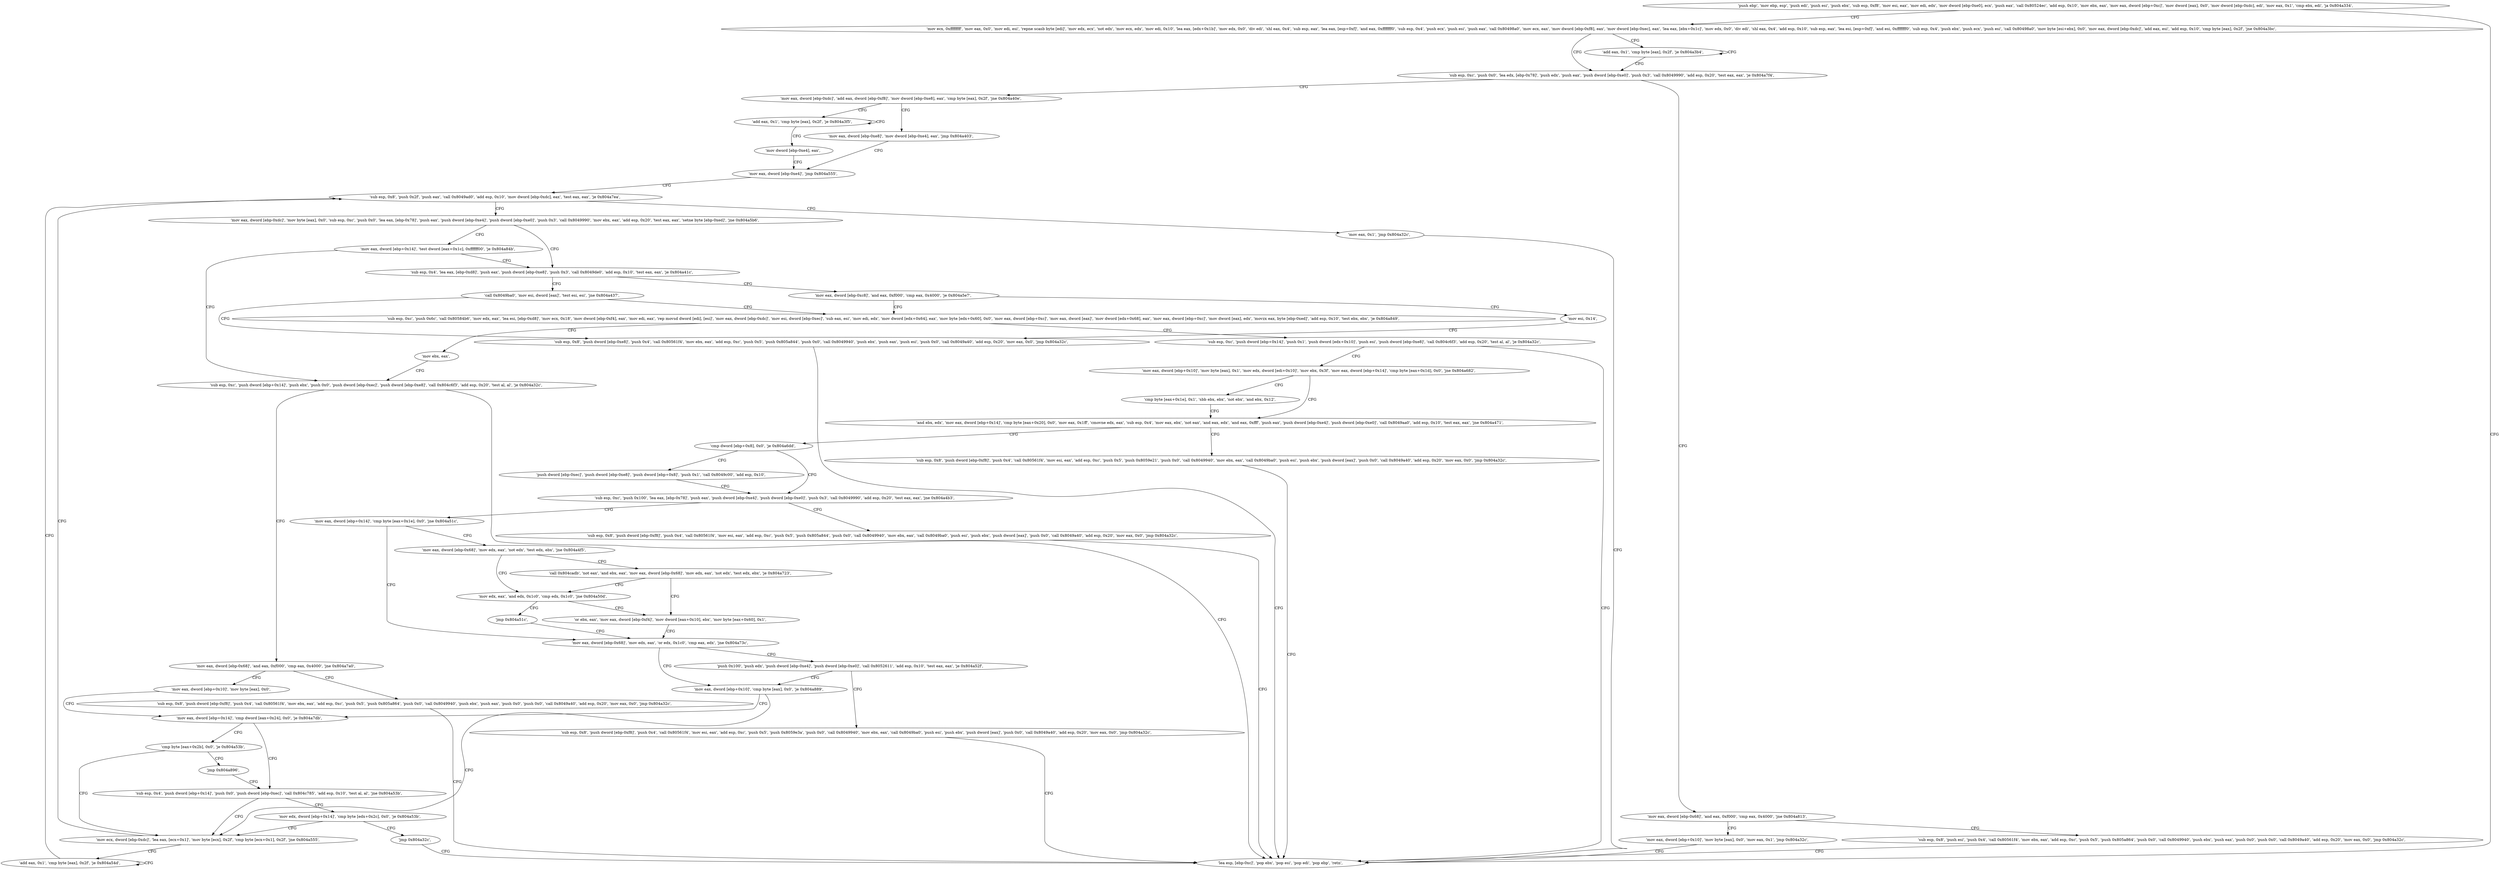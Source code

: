 digraph "func" {
"134521587" [label = "'push ebp', 'mov ebp, esp', 'push edi', 'push esi', 'push ebx', 'sub esp, 0xf8', 'mov esi, eax', 'mov edi, edx', 'mov dword [ebp-0xe0], ecx', 'push eax', 'call 0x80524ec', 'add esp, 0x10', 'mov ebx, eax', 'mov eax, dword [ebp+0xc]', 'mov dword [eax], 0x0', 'mov dword [ebp-0xdc], edi', 'mov eax, 0x1', 'cmp ebx, edi', 'ja 0x804a334', " ]
"134521652" [label = "'mov ecx, 0xffffffff', 'mov eax, 0x0', 'mov edi, esi', 'repne scasb byte [edi]', 'mov edx, ecx', 'not edx', 'mov ecx, edx', 'mov edi, 0x10', 'lea eax, [edx+0x1b]', 'mov edx, 0x0', 'div edi', 'shl eax, 0x4', 'sub esp, eax', 'lea eax, [esp+0xf]', 'and eax, 0xfffffff0', 'sub esp, 0x4', 'push ecx', 'push esi', 'push eax', 'call 0x80498a0', 'mov ecx, eax', 'mov dword [ebp-0xf8], eax', 'mov dword [ebp-0xec], eax', 'lea eax, [ebx+0x1c]', 'mov edx, 0x0', 'div edi', 'shl eax, 0x4', 'add esp, 0x10', 'sub esp, eax', 'lea esi, [esp+0xf]', 'and esi, 0xfffffff0', 'sub esp, 0x4', 'push ebx', 'push ecx', 'push esi', 'call 0x80498a0', 'mov byte [esi+ebx], 0x0', 'mov eax, dword [ebp-0xdc]', 'add eax, esi', 'add esp, 0x10', 'cmp byte [eax], 0x2f', 'jne 0x804a3bc', " ]
"134521644" [label = "'lea esp, [ebp-0xc]', 'pop ebx', 'pop esi', 'pop edi', 'pop ebp', 'retn', " ]
"134521788" [label = "'sub esp, 0xc', 'push 0x0', 'lea edx, [ebp-0x78]', 'push edx', 'push eax', 'push dword [ebp-0xe0]', 'push 0x3', 'call 0x8049990', 'add esp, 0x20', 'test eax, eax', 'je 0x804a7f4', " ]
"134521780" [label = "'add eax, 0x1', 'cmp byte [eax], 0x2f', 'je 0x804a3b4', " ]
"134522868" [label = "'mov eax, dword [ebp-0x68]', 'and eax, 0xf000', 'cmp eax, 0x4000', 'jne 0x804a813', " ]
"134521822" [label = "'mov eax, dword [ebp-0xdc]', 'add eax, dword [ebp-0xf8]', 'mov dword [ebp-0xe8], eax', 'cmp byte [eax], 0x2f', 'jne 0x804a40e', " ]
"134522899" [label = "'sub esp, 0x8', 'push esi', 'push 0x4', 'call 0x80561f4', 'mov ebx, eax', 'add esp, 0xc', 'push 0x5', 'push 0x805a864', 'push 0x0', 'call 0x8049940', 'push ebx', 'push eax', 'push 0x0', 'push 0x0', 'call 0x8049a40', 'add esp, 0x20', 'mov eax, 0x0', 'jmp 0x804a32c', " ]
"134522883" [label = "'mov eax, dword [ebp+0x10]', 'mov byte [eax], 0x0', 'mov eax, 0x1', 'jmp 0x804a32c', " ]
"134521870" [label = "'mov eax, dword [ebp-0xe8]', 'mov dword [ebp-0xe4], eax', 'jmp 0x804a403', " ]
"134521845" [label = "'add eax, 0x1', 'cmp byte [eax], 0x2f', 'je 0x804a3f5', " ]
"134521859" [label = "'mov eax, dword [ebp-0xe4]', 'jmp 0x804a555', " ]
"134521853" [label = "'mov dword [ebp-0xe4], eax', " ]
"134522197" [label = "'sub esp, 0x8', 'push 0x2f', 'push eax', 'call 0x8049ad0', 'add esp, 0x10', 'mov dword [ebp-0xdc], eax', 'test eax, eax', 'je 0x804a7ea', " ]
"134522858" [label = "'mov eax, 0x1', 'jmp 0x804a32c', " ]
"134522225" [label = "'mov eax, dword [ebp-0xdc]', 'mov byte [eax], 0x0', 'sub esp, 0xc', 'push 0x0', 'lea eax, [ebp-0x78]', 'push eax', 'push dword [ebp-0xe4]', 'push dword [ebp-0xe0]', 'push 0x3', 'call 0x8049990', 'mov ebx, eax', 'add esp, 0x20', 'test eax, eax', 'setne byte [ebp-0xed]', 'jne 0x804a5b6', " ]
"134522294" [label = "'sub esp, 0x4', 'lea eax, [ebp-0xd8]', 'push eax', 'push dword [ebp-0xe8]', 'push 0x3', 'call 0x8049de0', 'add esp, 0x10', 'test eax, eax', 'je 0x804a41c', " ]
"134522278" [label = "'mov eax, dword [ebp+0x14]', 'test dword [eax+0x1c], 0xffffff00', 'je 0x804a84b', " ]
"134521884" [label = "'mov eax, dword [ebp-0xc8]', 'and eax, 0xf000', 'cmp eax, 0x4000', 'je 0x804a5e7', " ]
"134522328" [label = "'call 0x8049ba0', 'mov esi, dword [eax]', 'test esi, esi', 'jne 0x804a437', " ]
"134522955" [label = "'sub esp, 0xc', 'push dword [ebp+0x14]', 'push ebx', 'push 0x0', 'push dword [ebp-0xec]', 'push dword [ebp-0xe8]', 'call 0x804c6f3', 'add esp, 0x20', 'test al, al', 'je 0x804a32c', " ]
"134522343" [label = "'sub esp, 0xc', 'push 0x6c', 'call 0x80584b6', 'mov edx, eax', 'lea esi, [ebp-0xd8]', 'mov ecx, 0x18', 'mov dword [ebp-0xf4], eax', 'mov edi, eax', 'rep movsd dword [edi], [esi]', 'mov eax, dword [ebp-0xdc]', 'mov esi, dword [ebp-0xec]', 'sub eax, esi', 'mov edi, edx', 'mov dword [edx+0x64], eax', 'mov byte [edx+0x60], 0x0', 'mov eax, dword [ebp+0xc]', 'mov eax, dword [eax]', 'mov dword [edx+0x68], eax', 'mov eax, dword [ebp+0xc]', 'mov dword [eax], edx', 'movzx eax, byte [ebp-0xed]', 'add esp, 0x10', 'test ebx, ebx', 'je 0x804a849', " ]
"134521906" [label = "'mov esi, 0x14', " ]
"134521911" [label = "'sub esp, 0x8', 'push dword [ebp-0xe8]', 'push 0x4', 'call 0x80561f4', 'mov ebx, eax', 'add esp, 0xc', 'push 0x5', 'push 0x805a844', 'push 0x0', 'call 0x8049940', 'push ebx', 'push eax', 'push esi', 'push 0x0', 'call 0x8049a40', 'add esp, 0x20', 'mov eax, 0x0', 'jmp 0x804a32c', " ]
"134522992" [label = "'mov eax, dword [ebp-0x68]', 'and eax, 0xf000', 'cmp eax, 0x4000', 'jne 0x804a7a0', " ]
"134522953" [label = "'mov ebx, eax', " ]
"134522430" [label = "'sub esp, 0xc', 'push dword [ebp+0x14]', 'push 0x1', 'push dword [edx+0x10]', 'push esi', 'push dword [ebp-0xe8]', 'call 0x804c6f3', 'add esp, 0x20', 'test al, al', 'je 0x804a32c', " ]
"134522784" [label = "'sub esp, 0x8', 'push dword [ebp-0xf8]', 'push 0x4', 'call 0x80561f4', 'mov ebx, eax', 'add esp, 0xc', 'push 0x5', 'push 0x805a864', 'push 0x0', 'call 0x8049940', 'push ebx', 'push eax', 'push 0x0', 'push 0x0', 'call 0x8049a40', 'add esp, 0x20', 'mov eax, 0x0', 'jmp 0x804a32c', " ]
"134523011" [label = "'mov eax, dword [ebp+0x10]', 'mov byte [eax], 0x0', " ]
"134522464" [label = "'mov eax, dword [ebp+0x10]', 'mov byte [eax], 0x1', 'mov edx, dword [edi+0x10]', 'mov ebx, 0x3f', 'mov eax, dword [ebp+0x14]', 'cmp byte [eax+0x1d], 0x0', 'jne 0x804a682', " ]
"134523017" [label = "'mov eax, dword [ebp+0x14]', 'cmp dword [eax+0x24], 0x0', 'je 0x804a7db', " ]
"134522498" [label = "'and ebx, edx', 'mov eax, dword [ebp+0x14]', 'cmp byte [eax+0x20], 0x0', 'mov eax, 0x1ff', 'cmovne edx, eax', 'sub esp, 0x4', 'mov eax, ebx', 'not eax', 'and eax, edx', 'and eax, 0xfff', 'push eax', 'push dword [ebp-0xe4]', 'push dword [ebp-0xe0]', 'call 0x8049aa0', 'add esp, 0x10', 'test eax, eax', 'jne 0x804a471', " ]
"134522487" [label = "'cmp byte [eax+0x1e], 0x1', 'sbb ebx, ebx', 'not ebx', 'and ebx, 0x12', " ]
"134522843" [label = "'cmp byte [eax+0x2b], 0x0', 'je 0x804a53b', " ]
"134522171" [label = "'mov ecx, dword [ebp-0xdc]', 'lea eax, [ecx+0x1]', 'mov byte [ecx], 0x2f', 'cmp byte [ecx+0x1], 0x2f', 'jne 0x804a555', " ]
"134522853" [label = "'jmp 0x804a896', " ]
"134523030" [label = "'sub esp, 0x4', 'push dword [ebp+0x14]', 'push 0x0', 'push dword [ebp-0xec]', 'call 0x804c785', 'add esp, 0x10', 'test al, al', 'jne 0x804a53b', " ]
"134523060" [label = "'mov edx, dword [ebp+0x14]', 'cmp byte [edx+0x2c], 0x0', 'je 0x804a53b', " ]
"134521969" [label = "'sub esp, 0x8', 'push dword [ebp-0xf8]', 'push 0x4', 'call 0x80561f4', 'mov esi, eax', 'add esp, 0xc', 'push 0x5', 'push 0x8059e21', 'push 0x0', 'call 0x8049940', 'mov ebx, eax', 'call 0x8049ba0', 'push esi', 'push ebx', 'push dword [eax]', 'push 0x0', 'call 0x8049a40', 'add esp, 0x20', 'mov eax, 0x0', 'jmp 0x804a32c', " ]
"134522558" [label = "'cmp dword [ebp+0x8], 0x0', 'je 0x804a6dd', " ]
"134522189" [label = "'add eax, 0x1', 'cmp byte [eax], 0x2f', 'je 0x804a54d', " ]
"134523073" [label = "'jmp 0x804a32c', " ]
"134522589" [label = "'sub esp, 0xc', 'push 0x100', 'lea eax, [ebp-0x78]', 'push eax', 'push dword [ebp-0xe4]', 'push dword [ebp-0xe0]', 'push 0x3', 'call 0x8049990', 'add esp, 0x20', 'test eax, eax', 'jne 0x804a4b3', " ]
"134522564" [label = "'push dword [ebp-0xec]', 'push dword [ebp-0xe8]', 'push dword [ebp+0x8]', 'push 0x1', 'call 0x8049c00', 'add esp, 0x10', " ]
"134522035" [label = "'sub esp, 0x8', 'push dword [ebp-0xf8]', 'push 0x4', 'call 0x80561f4', 'mov esi, eax', 'add esp, 0xc', 'push 0x5', 'push 0x805a844', 'push 0x0', 'call 0x8049940', 'mov ebx, eax', 'call 0x8049ba0', 'push esi', 'push ebx', 'push dword [eax]', 'push 0x0', 'call 0x8049a40', 'add esp, 0x20', 'mov eax, 0x0', 'jmp 0x804a32c', " ]
"134522631" [label = "'mov eax, dword [ebp+0x14]', 'cmp byte [eax+0x1e], 0x0', 'jne 0x804a51c', " ]
"134522140" [label = "'mov eax, dword [ebp-0x68]', 'mov edx, eax', 'or edx, 0x1c0', 'cmp eax, edx', 'jne 0x804a73c', " ]
"134522644" [label = "'mov eax, dword [ebp-0x68]', 'mov edx, eax', 'not edx', 'test edx, ebx', 'jne 0x804a4f5', " ]
"134522684" [label = "'push 0x100', 'push edx', 'push dword [ebp-0xe4]', 'push dword [ebp-0xe0]', 'call 0x8052611', 'add esp, 0x10', 'test eax, eax', 'je 0x804a52f', " ]
"134522159" [label = "'mov eax, dword [ebp+0x10]', 'cmp byte [eax], 0x0', 'je 0x804a889', " ]
"134522101" [label = "'call 0x804cadb', 'not eax', 'and ebx, eax', 'mov eax, dword [ebp-0x68]', 'mov edx, eax', 'not edx', 'test edx, ebx', 'je 0x804a723', " ]
"134522659" [label = "'mov edx, eax', 'and edx, 0x1c0', 'cmp edx, 0x1c0', 'jne 0x804a50d', " ]
"134522718" [label = "'sub esp, 0x8', 'push dword [ebp-0xf8]', 'push 0x4', 'call 0x80561f4', 'mov esi, eax', 'add esp, 0xc', 'push 0x5', 'push 0x8059e3a', 'push 0x0', 'call 0x8049940', 'mov ebx, eax', 'call 0x8049ba0', 'push esi', 'push ebx', 'push dword [eax]', 'push 0x0', 'call 0x8049a40', 'add esp, 0x20', 'mov eax, 0x0', 'jmp 0x804a32c', " ]
"134522125" [label = "'or ebx, eax', 'mov eax, dword [ebp-0xf4]', 'mov dword [eax+0x10], ebx', 'mov byte [eax+0x60], 0x1', " ]
"134522679" [label = "'jmp 0x804a51c', " ]
"134521587" -> "134521652" [ label = "CFG" ]
"134521587" -> "134521644" [ label = "CFG" ]
"134521652" -> "134521788" [ label = "CFG" ]
"134521652" -> "134521780" [ label = "CFG" ]
"134521788" -> "134522868" [ label = "CFG" ]
"134521788" -> "134521822" [ label = "CFG" ]
"134521780" -> "134521780" [ label = "CFG" ]
"134521780" -> "134521788" [ label = "CFG" ]
"134522868" -> "134522899" [ label = "CFG" ]
"134522868" -> "134522883" [ label = "CFG" ]
"134521822" -> "134521870" [ label = "CFG" ]
"134521822" -> "134521845" [ label = "CFG" ]
"134522899" -> "134521644" [ label = "CFG" ]
"134522883" -> "134521644" [ label = "CFG" ]
"134521870" -> "134521859" [ label = "CFG" ]
"134521845" -> "134521845" [ label = "CFG" ]
"134521845" -> "134521853" [ label = "CFG" ]
"134521859" -> "134522197" [ label = "CFG" ]
"134521853" -> "134521859" [ label = "CFG" ]
"134522197" -> "134522858" [ label = "CFG" ]
"134522197" -> "134522225" [ label = "CFG" ]
"134522858" -> "134521644" [ label = "CFG" ]
"134522225" -> "134522294" [ label = "CFG" ]
"134522225" -> "134522278" [ label = "CFG" ]
"134522294" -> "134521884" [ label = "CFG" ]
"134522294" -> "134522328" [ label = "CFG" ]
"134522278" -> "134522955" [ label = "CFG" ]
"134522278" -> "134522294" [ label = "CFG" ]
"134521884" -> "134522343" [ label = "CFG" ]
"134521884" -> "134521906" [ label = "CFG" ]
"134522328" -> "134521911" [ label = "CFG" ]
"134522328" -> "134522343" [ label = "CFG" ]
"134522955" -> "134521644" [ label = "CFG" ]
"134522955" -> "134522992" [ label = "CFG" ]
"134522343" -> "134522953" [ label = "CFG" ]
"134522343" -> "134522430" [ label = "CFG" ]
"134521906" -> "134521911" [ label = "CFG" ]
"134521911" -> "134521644" [ label = "CFG" ]
"134522992" -> "134522784" [ label = "CFG" ]
"134522992" -> "134523011" [ label = "CFG" ]
"134522953" -> "134522955" [ label = "CFG" ]
"134522430" -> "134521644" [ label = "CFG" ]
"134522430" -> "134522464" [ label = "CFG" ]
"134522784" -> "134521644" [ label = "CFG" ]
"134523011" -> "134523017" [ label = "CFG" ]
"134522464" -> "134522498" [ label = "CFG" ]
"134522464" -> "134522487" [ label = "CFG" ]
"134523017" -> "134522843" [ label = "CFG" ]
"134523017" -> "134523030" [ label = "CFG" ]
"134522498" -> "134521969" [ label = "CFG" ]
"134522498" -> "134522558" [ label = "CFG" ]
"134522487" -> "134522498" [ label = "CFG" ]
"134522843" -> "134522171" [ label = "CFG" ]
"134522843" -> "134522853" [ label = "CFG" ]
"134522171" -> "134522197" [ label = "CFG" ]
"134522171" -> "134522189" [ label = "CFG" ]
"134522853" -> "134523030" [ label = "CFG" ]
"134523030" -> "134522171" [ label = "CFG" ]
"134523030" -> "134523060" [ label = "CFG" ]
"134523060" -> "134522171" [ label = "CFG" ]
"134523060" -> "134523073" [ label = "CFG" ]
"134521969" -> "134521644" [ label = "CFG" ]
"134522558" -> "134522589" [ label = "CFG" ]
"134522558" -> "134522564" [ label = "CFG" ]
"134522189" -> "134522189" [ label = "CFG" ]
"134522189" -> "134522197" [ label = "CFG" ]
"134523073" -> "134521644" [ label = "CFG" ]
"134522589" -> "134522035" [ label = "CFG" ]
"134522589" -> "134522631" [ label = "CFG" ]
"134522564" -> "134522589" [ label = "CFG" ]
"134522035" -> "134521644" [ label = "CFG" ]
"134522631" -> "134522140" [ label = "CFG" ]
"134522631" -> "134522644" [ label = "CFG" ]
"134522140" -> "134522684" [ label = "CFG" ]
"134522140" -> "134522159" [ label = "CFG" ]
"134522644" -> "134522101" [ label = "CFG" ]
"134522644" -> "134522659" [ label = "CFG" ]
"134522684" -> "134522159" [ label = "CFG" ]
"134522684" -> "134522718" [ label = "CFG" ]
"134522159" -> "134523017" [ label = "CFG" ]
"134522159" -> "134522171" [ label = "CFG" ]
"134522101" -> "134522659" [ label = "CFG" ]
"134522101" -> "134522125" [ label = "CFG" ]
"134522659" -> "134522125" [ label = "CFG" ]
"134522659" -> "134522679" [ label = "CFG" ]
"134522718" -> "134521644" [ label = "CFG" ]
"134522125" -> "134522140" [ label = "CFG" ]
"134522679" -> "134522140" [ label = "CFG" ]
}

